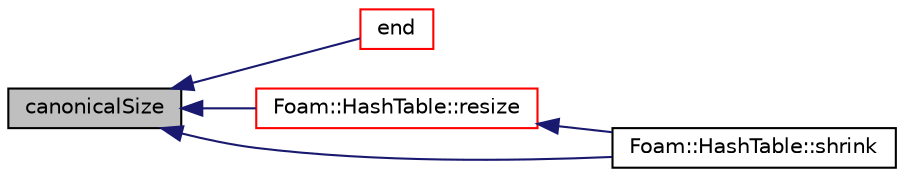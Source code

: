 digraph "canonicalSize"
{
  bgcolor="transparent";
  edge [fontname="Helvetica",fontsize="10",labelfontname="Helvetica",labelfontsize="10"];
  node [fontname="Helvetica",fontsize="10",shape=record];
  rankdir="LR";
  Node1 [label="canonicalSize",height=0.2,width=0.4,color="black", fillcolor="grey75", style="filled", fontcolor="black"];
  Node1 -> Node2 [dir="back",color="midnightblue",fontsize="10",style="solid",fontname="Helvetica"];
  Node2 [label="end",height=0.2,width=0.4,color="red",URL="$a00988.html#a540580a296c0ff351686ceb4f27b6fe6",tooltip="iteratorEnd set to beyond the end of any HashTable "];
  Node1 -> Node3 [dir="back",color="midnightblue",fontsize="10",style="solid",fontname="Helvetica"];
  Node3 [label="Foam::HashTable::resize",height=0.2,width=0.4,color="red",URL="$a00987.html#ae697ea15032f01f89988bb8ada677832",tooltip="Resize the hash table for efficiency. "];
  Node3 -> Node4 [dir="back",color="midnightblue",fontsize="10",style="solid",fontname="Helvetica"];
  Node4 [label="Foam::HashTable::shrink",height=0.2,width=0.4,color="black",URL="$a00987.html#a14dbce2ca2fb7da194a2bbc0628fdfed",tooltip="Shrink the allocated table to approx. twice number of elements. "];
  Node1 -> Node4 [dir="back",color="midnightblue",fontsize="10",style="solid",fontname="Helvetica"];
}
